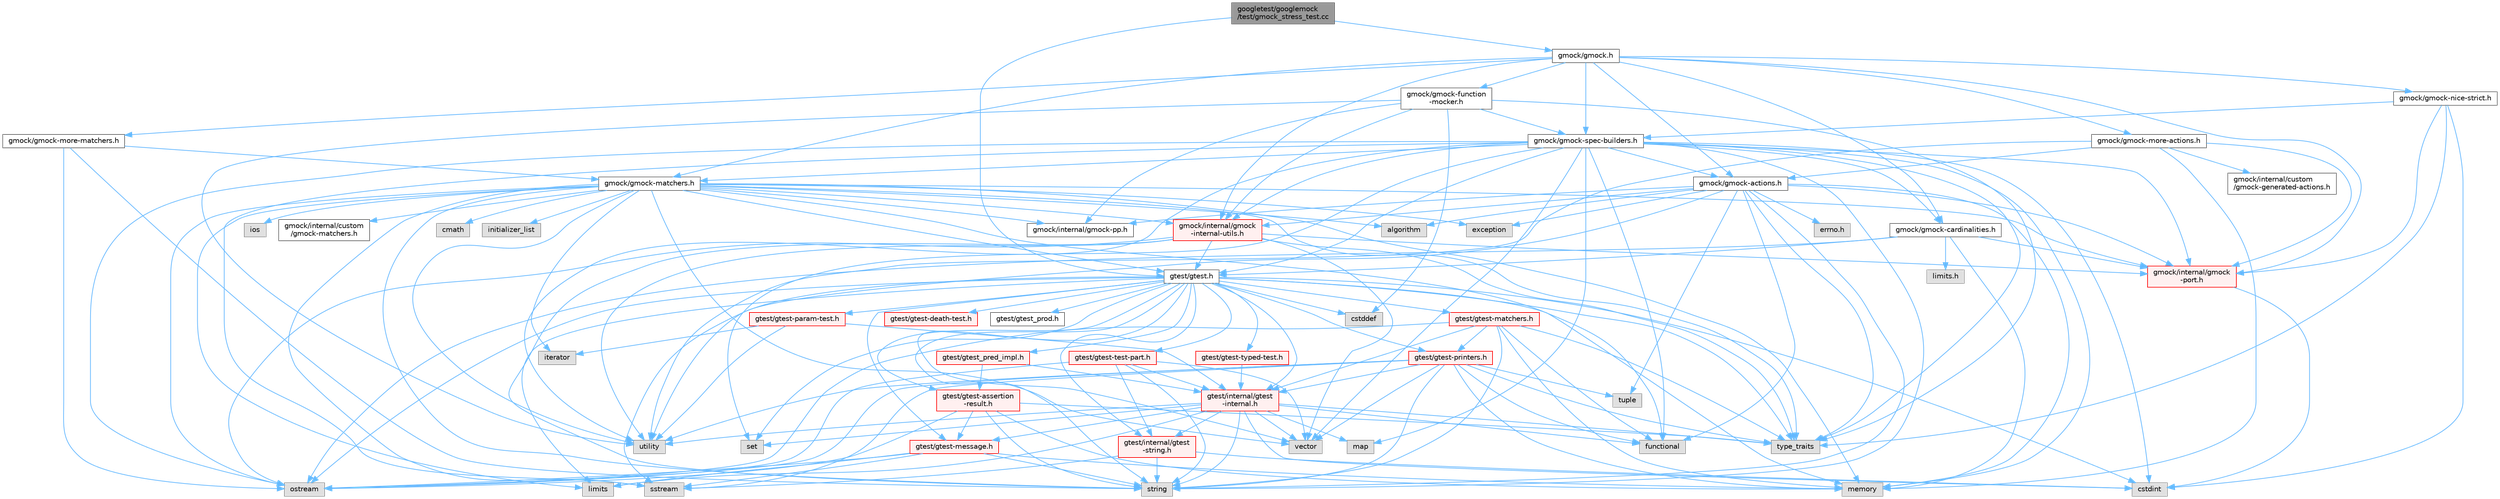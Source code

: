 digraph "googletest/googlemock/test/gmock_stress_test.cc"
{
 // LATEX_PDF_SIZE
  bgcolor="transparent";
  edge [fontname=Helvetica,fontsize=10,labelfontname=Helvetica,labelfontsize=10];
  node [fontname=Helvetica,fontsize=10,shape=box,height=0.2,width=0.4];
  Node1 [id="Node000001",label="googletest/googlemock\l/test/gmock_stress_test.cc",height=0.2,width=0.4,color="gray40", fillcolor="grey60", style="filled", fontcolor="black",tooltip=" "];
  Node1 -> Node2 [id="edge1_Node000001_Node000002",color="steelblue1",style="solid",tooltip=" "];
  Node2 [id="Node000002",label="gmock/gmock.h",height=0.2,width=0.4,color="grey40", fillcolor="white", style="filled",URL="$gmock_8h.html",tooltip=" "];
  Node2 -> Node3 [id="edge2_Node000002_Node000003",color="steelblue1",style="solid",tooltip=" "];
  Node3 [id="Node000003",label="gmock/gmock-actions.h",height=0.2,width=0.4,color="grey40", fillcolor="white", style="filled",URL="$gmock-actions_8h.html",tooltip=" "];
  Node3 -> Node4 [id="edge3_Node000003_Node000004",color="steelblue1",style="solid",tooltip=" "];
  Node4 [id="Node000004",label="errno.h",height=0.2,width=0.4,color="grey60", fillcolor="#E0E0E0", style="filled",tooltip=" "];
  Node3 -> Node5 [id="edge4_Node000003_Node000005",color="steelblue1",style="solid",tooltip=" "];
  Node5 [id="Node000005",label="algorithm",height=0.2,width=0.4,color="grey60", fillcolor="#E0E0E0", style="filled",tooltip=" "];
  Node3 -> Node6 [id="edge5_Node000003_Node000006",color="steelblue1",style="solid",tooltip=" "];
  Node6 [id="Node000006",label="exception",height=0.2,width=0.4,color="grey60", fillcolor="#E0E0E0", style="filled",tooltip=" "];
  Node3 -> Node7 [id="edge6_Node000003_Node000007",color="steelblue1",style="solid",tooltip=" "];
  Node7 [id="Node000007",label="functional",height=0.2,width=0.4,color="grey60", fillcolor="#E0E0E0", style="filled",tooltip=" "];
  Node3 -> Node8 [id="edge7_Node000003_Node000008",color="steelblue1",style="solid",tooltip=" "];
  Node8 [id="Node000008",label="memory",height=0.2,width=0.4,color="grey60", fillcolor="#E0E0E0", style="filled",tooltip=" "];
  Node3 -> Node9 [id="edge8_Node000003_Node000009",color="steelblue1",style="solid",tooltip=" "];
  Node9 [id="Node000009",label="string",height=0.2,width=0.4,color="grey60", fillcolor="#E0E0E0", style="filled",tooltip=" "];
  Node3 -> Node10 [id="edge9_Node000003_Node000010",color="steelblue1",style="solid",tooltip=" "];
  Node10 [id="Node000010",label="tuple",height=0.2,width=0.4,color="grey60", fillcolor="#E0E0E0", style="filled",tooltip=" "];
  Node3 -> Node11 [id="edge10_Node000003_Node000011",color="steelblue1",style="solid",tooltip=" "];
  Node11 [id="Node000011",label="type_traits",height=0.2,width=0.4,color="grey60", fillcolor="#E0E0E0", style="filled",tooltip=" "];
  Node3 -> Node12 [id="edge11_Node000003_Node000012",color="steelblue1",style="solid",tooltip=" "];
  Node12 [id="Node000012",label="utility",height=0.2,width=0.4,color="grey60", fillcolor="#E0E0E0", style="filled",tooltip=" "];
  Node3 -> Node13 [id="edge12_Node000003_Node000013",color="steelblue1",style="solid",tooltip=" "];
  Node13 [id="Node000013",label="gmock/internal/gmock\l-internal-utils.h",height=0.2,width=0.4,color="red", fillcolor="#FFF0F0", style="filled",URL="$gmock-internal-utils_8h.html",tooltip=" "];
  Node13 -> Node15 [id="edge13_Node000013_Node000015",color="steelblue1",style="solid",tooltip=" "];
  Node15 [id="Node000015",label="ostream",height=0.2,width=0.4,color="grey60", fillcolor="#E0E0E0", style="filled",tooltip=" "];
  Node13 -> Node9 [id="edge14_Node000013_Node000009",color="steelblue1",style="solid",tooltip=" "];
  Node13 -> Node11 [id="edge15_Node000013_Node000011",color="steelblue1",style="solid",tooltip=" "];
  Node13 -> Node12 [id="edge16_Node000013_Node000012",color="steelblue1",style="solid",tooltip=" "];
  Node13 -> Node16 [id="edge17_Node000013_Node000016",color="steelblue1",style="solid",tooltip=" "];
  Node16 [id="Node000016",label="vector",height=0.2,width=0.4,color="grey60", fillcolor="#E0E0E0", style="filled",tooltip=" "];
  Node13 -> Node17 [id="edge18_Node000013_Node000017",color="steelblue1",style="solid",tooltip=" "];
  Node17 [id="Node000017",label="gmock/internal/gmock\l-port.h",height=0.2,width=0.4,color="red", fillcolor="#FFF0F0", style="filled",URL="$gmock-port_8h.html",tooltip=" "];
  Node17 -> Node20 [id="edge19_Node000017_Node000020",color="steelblue1",style="solid",tooltip=" "];
  Node20 [id="Node000020",label="cstdint",height=0.2,width=0.4,color="grey60", fillcolor="#E0E0E0", style="filled",tooltip=" "];
  Node13 -> Node48 [id="edge20_Node000013_Node000048",color="steelblue1",style="solid",tooltip=" "];
  Node48 [id="Node000048",label="gtest/gtest.h",height=0.2,width=0.4,color="grey40", fillcolor="white", style="filled",URL="$gtest_8h.html",tooltip=" "];
  Node48 -> Node29 [id="edge21_Node000048_Node000029",color="steelblue1",style="solid",tooltip=" "];
  Node29 [id="Node000029",label="cstddef",height=0.2,width=0.4,color="grey60", fillcolor="#E0E0E0", style="filled",tooltip=" "];
  Node48 -> Node20 [id="edge22_Node000048_Node000020",color="steelblue1",style="solid",tooltip=" "];
  Node48 -> Node33 [id="edge23_Node000048_Node000033",color="steelblue1",style="solid",tooltip=" "];
  Node33 [id="Node000033",label="limits",height=0.2,width=0.4,color="grey60", fillcolor="#E0E0E0", style="filled",tooltip=" "];
  Node48 -> Node8 [id="edge24_Node000048_Node000008",color="steelblue1",style="solid",tooltip=" "];
  Node48 -> Node15 [id="edge25_Node000048_Node000015",color="steelblue1",style="solid",tooltip=" "];
  Node48 -> Node32 [id="edge26_Node000048_Node000032",color="steelblue1",style="solid",tooltip=" "];
  Node32 [id="Node000032",label="set",height=0.2,width=0.4,color="grey60", fillcolor="#E0E0E0", style="filled",tooltip=" "];
  Node48 -> Node49 [id="edge27_Node000048_Node000049",color="steelblue1",style="solid",tooltip=" "];
  Node49 [id="Node000049",label="sstream",height=0.2,width=0.4,color="grey60", fillcolor="#E0E0E0", style="filled",tooltip=" "];
  Node48 -> Node9 [id="edge28_Node000048_Node000009",color="steelblue1",style="solid",tooltip=" "];
  Node48 -> Node11 [id="edge29_Node000048_Node000011",color="steelblue1",style="solid",tooltip=" "];
  Node48 -> Node16 [id="edge30_Node000048_Node000016",color="steelblue1",style="solid",tooltip=" "];
  Node48 -> Node50 [id="edge31_Node000048_Node000050",color="steelblue1",style="solid",tooltip=" "];
  Node50 [id="Node000050",label="gtest/gtest-assertion\l-result.h",height=0.2,width=0.4,color="red", fillcolor="#FFF0F0", style="filled",URL="$gtest-assertion-result_8h.html",tooltip=" "];
  Node50 -> Node8 [id="edge32_Node000050_Node000008",color="steelblue1",style="solid",tooltip=" "];
  Node50 -> Node15 [id="edge33_Node000050_Node000015",color="steelblue1",style="solid",tooltip=" "];
  Node50 -> Node9 [id="edge34_Node000050_Node000009",color="steelblue1",style="solid",tooltip=" "];
  Node50 -> Node11 [id="edge35_Node000050_Node000011",color="steelblue1",style="solid",tooltip=" "];
  Node50 -> Node51 [id="edge36_Node000050_Node000051",color="steelblue1",style="solid",tooltip=" "];
  Node51 [id="Node000051",label="gtest/gtest-message.h",height=0.2,width=0.4,color="red", fillcolor="#FFF0F0", style="filled",URL="$gtest-message_8h.html",tooltip=" "];
  Node51 -> Node33 [id="edge37_Node000051_Node000033",color="steelblue1",style="solid",tooltip=" "];
  Node51 -> Node8 [id="edge38_Node000051_Node000008",color="steelblue1",style="solid",tooltip=" "];
  Node51 -> Node15 [id="edge39_Node000051_Node000015",color="steelblue1",style="solid",tooltip=" "];
  Node51 -> Node49 [id="edge40_Node000051_Node000049",color="steelblue1",style="solid",tooltip=" "];
  Node51 -> Node9 [id="edge41_Node000051_Node000009",color="steelblue1",style="solid",tooltip=" "];
  Node48 -> Node52 [id="edge42_Node000048_Node000052",color="steelblue1",style="solid",tooltip=" "];
  Node52 [id="Node000052",label="gtest/gtest-death-test.h",height=0.2,width=0.4,color="red", fillcolor="#FFF0F0", style="filled",URL="$gtest-death-test_8h.html",tooltip=" "];
  Node48 -> Node54 [id="edge43_Node000048_Node000054",color="steelblue1",style="solid",tooltip=" "];
  Node54 [id="Node000054",label="gtest/gtest-matchers.h",height=0.2,width=0.4,color="red", fillcolor="#FFF0F0", style="filled",URL="$gtest-matchers_8h.html",tooltip=" "];
  Node54 -> Node7 [id="edge44_Node000054_Node000007",color="steelblue1",style="solid",tooltip=" "];
  Node54 -> Node8 [id="edge45_Node000054_Node000008",color="steelblue1",style="solid",tooltip=" "];
  Node54 -> Node15 [id="edge46_Node000054_Node000015",color="steelblue1",style="solid",tooltip=" "];
  Node54 -> Node9 [id="edge47_Node000054_Node000009",color="steelblue1",style="solid",tooltip=" "];
  Node54 -> Node11 [id="edge48_Node000054_Node000011",color="steelblue1",style="solid",tooltip=" "];
  Node54 -> Node56 [id="edge49_Node000054_Node000056",color="steelblue1",style="solid",tooltip=" "];
  Node56 [id="Node000056",label="gtest/gtest-printers.h",height=0.2,width=0.4,color="red", fillcolor="#FFF0F0", style="filled",URL="$gtest-printers_8h.html",tooltip=" "];
  Node56 -> Node7 [id="edge50_Node000056_Node000007",color="steelblue1",style="solid",tooltip=" "];
  Node56 -> Node8 [id="edge51_Node000056_Node000008",color="steelblue1",style="solid",tooltip=" "];
  Node56 -> Node15 [id="edge52_Node000056_Node000015",color="steelblue1",style="solid",tooltip=" "];
  Node56 -> Node49 [id="edge53_Node000056_Node000049",color="steelblue1",style="solid",tooltip=" "];
  Node56 -> Node9 [id="edge54_Node000056_Node000009",color="steelblue1",style="solid",tooltip=" "];
  Node56 -> Node10 [id="edge55_Node000056_Node000010",color="steelblue1",style="solid",tooltip=" "];
  Node56 -> Node11 [id="edge56_Node000056_Node000011",color="steelblue1",style="solid",tooltip=" "];
  Node56 -> Node12 [id="edge57_Node000056_Node000012",color="steelblue1",style="solid",tooltip=" "];
  Node56 -> Node16 [id="edge58_Node000056_Node000016",color="steelblue1",style="solid",tooltip=" "];
  Node56 -> Node57 [id="edge59_Node000056_Node000057",color="steelblue1",style="solid",tooltip=" "];
  Node57 [id="Node000057",label="gtest/internal/gtest\l-internal.h",height=0.2,width=0.4,color="red", fillcolor="#FFF0F0", style="filled",URL="$gtest-internal_8h.html",tooltip=" "];
  Node57 -> Node20 [id="edge60_Node000057_Node000020",color="steelblue1",style="solid",tooltip=" "];
  Node57 -> Node7 [id="edge61_Node000057_Node000007",color="steelblue1",style="solid",tooltip=" "];
  Node57 -> Node33 [id="edge62_Node000057_Node000033",color="steelblue1",style="solid",tooltip=" "];
  Node57 -> Node59 [id="edge63_Node000057_Node000059",color="steelblue1",style="solid",tooltip=" "];
  Node59 [id="Node000059",label="map",height=0.2,width=0.4,color="grey60", fillcolor="#E0E0E0", style="filled",tooltip=" "];
  Node57 -> Node32 [id="edge64_Node000057_Node000032",color="steelblue1",style="solid",tooltip=" "];
  Node57 -> Node9 [id="edge65_Node000057_Node000009",color="steelblue1",style="solid",tooltip=" "];
  Node57 -> Node11 [id="edge66_Node000057_Node000011",color="steelblue1",style="solid",tooltip=" "];
  Node57 -> Node12 [id="edge67_Node000057_Node000012",color="steelblue1",style="solid",tooltip=" "];
  Node57 -> Node16 [id="edge68_Node000057_Node000016",color="steelblue1",style="solid",tooltip=" "];
  Node57 -> Node51 [id="edge69_Node000057_Node000051",color="steelblue1",style="solid",tooltip=" "];
  Node57 -> Node61 [id="edge70_Node000057_Node000061",color="steelblue1",style="solid",tooltip=" "];
  Node61 [id="Node000061",label="gtest/internal/gtest\l-string.h",height=0.2,width=0.4,color="red", fillcolor="#FFF0F0", style="filled",URL="$gtest-string_8h.html",tooltip=" "];
  Node61 -> Node20 [id="edge71_Node000061_Node000020",color="steelblue1",style="solid",tooltip=" "];
  Node61 -> Node49 [id="edge72_Node000061_Node000049",color="steelblue1",style="solid",tooltip=" "];
  Node61 -> Node9 [id="edge73_Node000061_Node000009",color="steelblue1",style="solid",tooltip=" "];
  Node54 -> Node57 [id="edge74_Node000054_Node000057",color="steelblue1",style="solid",tooltip=" "];
  Node48 -> Node51 [id="edge75_Node000048_Node000051",color="steelblue1",style="solid",tooltip=" "];
  Node48 -> Node64 [id="edge76_Node000048_Node000064",color="steelblue1",style="solid",tooltip=" "];
  Node64 [id="Node000064",label="gtest/gtest-param-test.h",height=0.2,width=0.4,color="red", fillcolor="#FFF0F0", style="filled",URL="$gtest-param-test_8h.html",tooltip=" "];
  Node64 -> Node34 [id="edge77_Node000064_Node000034",color="steelblue1",style="solid",tooltip=" "];
  Node34 [id="Node000034",label="iterator",height=0.2,width=0.4,color="grey60", fillcolor="#E0E0E0", style="filled",tooltip=" "];
  Node64 -> Node12 [id="edge78_Node000064_Node000012",color="steelblue1",style="solid",tooltip=" "];
  Node64 -> Node57 [id="edge79_Node000064_Node000057",color="steelblue1",style="solid",tooltip=" "];
  Node48 -> Node56 [id="edge80_Node000048_Node000056",color="steelblue1",style="solid",tooltip=" "];
  Node48 -> Node68 [id="edge81_Node000048_Node000068",color="steelblue1",style="solid",tooltip=" "];
  Node68 [id="Node000068",label="gtest/gtest-test-part.h",height=0.2,width=0.4,color="red", fillcolor="#FFF0F0", style="filled",URL="$gtest-test-part_8h.html",tooltip=" "];
  Node68 -> Node15 [id="edge82_Node000068_Node000015",color="steelblue1",style="solid",tooltip=" "];
  Node68 -> Node9 [id="edge83_Node000068_Node000009",color="steelblue1",style="solid",tooltip=" "];
  Node68 -> Node16 [id="edge84_Node000068_Node000016",color="steelblue1",style="solid",tooltip=" "];
  Node68 -> Node57 [id="edge85_Node000068_Node000057",color="steelblue1",style="solid",tooltip=" "];
  Node68 -> Node61 [id="edge86_Node000068_Node000061",color="steelblue1",style="solid",tooltip=" "];
  Node48 -> Node70 [id="edge87_Node000048_Node000070",color="steelblue1",style="solid",tooltip=" "];
  Node70 [id="Node000070",label="gtest/gtest-typed-test.h",height=0.2,width=0.4,color="red", fillcolor="#FFF0F0", style="filled",URL="$gtest-typed-test_8h.html",tooltip=" "];
  Node70 -> Node57 [id="edge88_Node000070_Node000057",color="steelblue1",style="solid",tooltip=" "];
  Node48 -> Node71 [id="edge89_Node000048_Node000071",color="steelblue1",style="solid",tooltip=" "];
  Node71 [id="Node000071",label="gtest/gtest_pred_impl.h",height=0.2,width=0.4,color="red", fillcolor="#FFF0F0", style="filled",URL="$gtest__pred__impl_8h.html",tooltip=" "];
  Node71 -> Node50 [id="edge90_Node000071_Node000050",color="steelblue1",style="solid",tooltip=" "];
  Node71 -> Node57 [id="edge91_Node000071_Node000057",color="steelblue1",style="solid",tooltip=" "];
  Node48 -> Node72 [id="edge92_Node000048_Node000072",color="steelblue1",style="solid",tooltip=" "];
  Node72 [id="Node000072",label="gtest/gtest_prod.h",height=0.2,width=0.4,color="grey40", fillcolor="white", style="filled",URL="$gtest__prod_8h.html",tooltip=" "];
  Node48 -> Node57 [id="edge93_Node000048_Node000057",color="steelblue1",style="solid",tooltip=" "];
  Node48 -> Node61 [id="edge94_Node000048_Node000061",color="steelblue1",style="solid",tooltip=" "];
  Node3 -> Node17 [id="edge95_Node000003_Node000017",color="steelblue1",style="solid",tooltip=" "];
  Node3 -> Node73 [id="edge96_Node000003_Node000073",color="steelblue1",style="solid",tooltip=" "];
  Node73 [id="Node000073",label="gmock/internal/gmock-pp.h",height=0.2,width=0.4,color="grey40", fillcolor="white", style="filled",URL="$gmock-pp_8h.html",tooltip=" "];
  Node2 -> Node74 [id="edge97_Node000002_Node000074",color="steelblue1",style="solid",tooltip=" "];
  Node74 [id="Node000074",label="gmock/gmock-cardinalities.h",height=0.2,width=0.4,color="grey40", fillcolor="white", style="filled",URL="$gmock-cardinalities_8h.html",tooltip=" "];
  Node74 -> Node75 [id="edge98_Node000074_Node000075",color="steelblue1",style="solid",tooltip=" "];
  Node75 [id="Node000075",label="limits.h",height=0.2,width=0.4,color="grey60", fillcolor="#E0E0E0", style="filled",tooltip=" "];
  Node74 -> Node8 [id="edge99_Node000074_Node000008",color="steelblue1",style="solid",tooltip=" "];
  Node74 -> Node15 [id="edge100_Node000074_Node000015",color="steelblue1",style="solid",tooltip=" "];
  Node74 -> Node17 [id="edge101_Node000074_Node000017",color="steelblue1",style="solid",tooltip=" "];
  Node74 -> Node48 [id="edge102_Node000074_Node000048",color="steelblue1",style="solid",tooltip=" "];
  Node2 -> Node76 [id="edge103_Node000002_Node000076",color="steelblue1",style="solid",tooltip=" "];
  Node76 [id="Node000076",label="gmock/gmock-function\l-mocker.h",height=0.2,width=0.4,color="grey40", fillcolor="white", style="filled",URL="$gmock-function-mocker_8h.html",tooltip=" "];
  Node76 -> Node29 [id="edge104_Node000076_Node000029",color="steelblue1",style="solid",tooltip=" "];
  Node76 -> Node11 [id="edge105_Node000076_Node000011",color="steelblue1",style="solid",tooltip=" "];
  Node76 -> Node12 [id="edge106_Node000076_Node000012",color="steelblue1",style="solid",tooltip=" "];
  Node76 -> Node77 [id="edge107_Node000076_Node000077",color="steelblue1",style="solid",tooltip=" "];
  Node77 [id="Node000077",label="gmock/gmock-spec-builders.h",height=0.2,width=0.4,color="grey40", fillcolor="white", style="filled",URL="$gmock-spec-builders_8h.html",tooltip=" "];
  Node77 -> Node20 [id="edge108_Node000077_Node000020",color="steelblue1",style="solid",tooltip=" "];
  Node77 -> Node7 [id="edge109_Node000077_Node000007",color="steelblue1",style="solid",tooltip=" "];
  Node77 -> Node59 [id="edge110_Node000077_Node000059",color="steelblue1",style="solid",tooltip=" "];
  Node77 -> Node8 [id="edge111_Node000077_Node000008",color="steelblue1",style="solid",tooltip=" "];
  Node77 -> Node15 [id="edge112_Node000077_Node000015",color="steelblue1",style="solid",tooltip=" "];
  Node77 -> Node32 [id="edge113_Node000077_Node000032",color="steelblue1",style="solid",tooltip=" "];
  Node77 -> Node49 [id="edge114_Node000077_Node000049",color="steelblue1",style="solid",tooltip=" "];
  Node77 -> Node9 [id="edge115_Node000077_Node000009",color="steelblue1",style="solid",tooltip=" "];
  Node77 -> Node11 [id="edge116_Node000077_Node000011",color="steelblue1",style="solid",tooltip=" "];
  Node77 -> Node12 [id="edge117_Node000077_Node000012",color="steelblue1",style="solid",tooltip=" "];
  Node77 -> Node16 [id="edge118_Node000077_Node000016",color="steelblue1",style="solid",tooltip=" "];
  Node77 -> Node3 [id="edge119_Node000077_Node000003",color="steelblue1",style="solid",tooltip=" "];
  Node77 -> Node74 [id="edge120_Node000077_Node000074",color="steelblue1",style="solid",tooltip=" "];
  Node77 -> Node78 [id="edge121_Node000077_Node000078",color="steelblue1",style="solid",tooltip=" "];
  Node78 [id="Node000078",label="gmock/gmock-matchers.h",height=0.2,width=0.4,color="grey40", fillcolor="white", style="filled",URL="$gmock-matchers_8h.html",tooltip=" "];
  Node78 -> Node5 [id="edge122_Node000078_Node000005",color="steelblue1",style="solid",tooltip=" "];
  Node78 -> Node79 [id="edge123_Node000078_Node000079",color="steelblue1",style="solid",tooltip=" "];
  Node79 [id="Node000079",label="cmath",height=0.2,width=0.4,color="grey60", fillcolor="#E0E0E0", style="filled",tooltip=" "];
  Node78 -> Node6 [id="edge124_Node000078_Node000006",color="steelblue1",style="solid",tooltip=" "];
  Node78 -> Node7 [id="edge125_Node000078_Node000007",color="steelblue1",style="solid",tooltip=" "];
  Node78 -> Node80 [id="edge126_Node000078_Node000080",color="steelblue1",style="solid",tooltip=" "];
  Node80 [id="Node000080",label="initializer_list",height=0.2,width=0.4,color="grey60", fillcolor="#E0E0E0", style="filled",tooltip=" "];
  Node78 -> Node81 [id="edge127_Node000078_Node000081",color="steelblue1",style="solid",tooltip=" "];
  Node81 [id="Node000081",label="ios",height=0.2,width=0.4,color="grey60", fillcolor="#E0E0E0", style="filled",tooltip=" "];
  Node78 -> Node34 [id="edge128_Node000078_Node000034",color="steelblue1",style="solid",tooltip=" "];
  Node78 -> Node33 [id="edge129_Node000078_Node000033",color="steelblue1",style="solid",tooltip=" "];
  Node78 -> Node8 [id="edge130_Node000078_Node000008",color="steelblue1",style="solid",tooltip=" "];
  Node78 -> Node15 [id="edge131_Node000078_Node000015",color="steelblue1",style="solid",tooltip=" "];
  Node78 -> Node49 [id="edge132_Node000078_Node000049",color="steelblue1",style="solid",tooltip=" "];
  Node78 -> Node9 [id="edge133_Node000078_Node000009",color="steelblue1",style="solid",tooltip=" "];
  Node78 -> Node11 [id="edge134_Node000078_Node000011",color="steelblue1",style="solid",tooltip=" "];
  Node78 -> Node12 [id="edge135_Node000078_Node000012",color="steelblue1",style="solid",tooltip=" "];
  Node78 -> Node16 [id="edge136_Node000078_Node000016",color="steelblue1",style="solid",tooltip=" "];
  Node78 -> Node13 [id="edge137_Node000078_Node000013",color="steelblue1",style="solid",tooltip=" "];
  Node78 -> Node17 [id="edge138_Node000078_Node000017",color="steelblue1",style="solid",tooltip=" "];
  Node78 -> Node73 [id="edge139_Node000078_Node000073",color="steelblue1",style="solid",tooltip=" "];
  Node78 -> Node48 [id="edge140_Node000078_Node000048",color="steelblue1",style="solid",tooltip=" "];
  Node78 -> Node82 [id="edge141_Node000078_Node000082",color="steelblue1",style="solid",tooltip=" "];
  Node82 [id="Node000082",label="gmock/internal/custom\l/gmock-matchers.h",height=0.2,width=0.4,color="grey40", fillcolor="white", style="filled",URL="$internal_2custom_2gmock-matchers_8h.html",tooltip=" "];
  Node77 -> Node13 [id="edge142_Node000077_Node000013",color="steelblue1",style="solid",tooltip=" "];
  Node77 -> Node17 [id="edge143_Node000077_Node000017",color="steelblue1",style="solid",tooltip=" "];
  Node77 -> Node48 [id="edge144_Node000077_Node000048",color="steelblue1",style="solid",tooltip=" "];
  Node76 -> Node13 [id="edge145_Node000076_Node000013",color="steelblue1",style="solid",tooltip=" "];
  Node76 -> Node73 [id="edge146_Node000076_Node000073",color="steelblue1",style="solid",tooltip=" "];
  Node2 -> Node78 [id="edge147_Node000002_Node000078",color="steelblue1",style="solid",tooltip=" "];
  Node2 -> Node83 [id="edge148_Node000002_Node000083",color="steelblue1",style="solid",tooltip=" "];
  Node83 [id="Node000083",label="gmock/gmock-more-actions.h",height=0.2,width=0.4,color="grey40", fillcolor="white", style="filled",URL="$gmock-more-actions_8h.html",tooltip=" "];
  Node83 -> Node8 [id="edge149_Node000083_Node000008",color="steelblue1",style="solid",tooltip=" "];
  Node83 -> Node12 [id="edge150_Node000083_Node000012",color="steelblue1",style="solid",tooltip=" "];
  Node83 -> Node3 [id="edge151_Node000083_Node000003",color="steelblue1",style="solid",tooltip=" "];
  Node83 -> Node17 [id="edge152_Node000083_Node000017",color="steelblue1",style="solid",tooltip=" "];
  Node83 -> Node84 [id="edge153_Node000083_Node000084",color="steelblue1",style="solid",tooltip=" "];
  Node84 [id="Node000084",label="gmock/internal/custom\l/gmock-generated-actions.h",height=0.2,width=0.4,color="grey40", fillcolor="white", style="filled",URL="$gmock-generated-actions_8h.html",tooltip=" "];
  Node2 -> Node85 [id="edge154_Node000002_Node000085",color="steelblue1",style="solid",tooltip=" "];
  Node85 [id="Node000085",label="gmock/gmock-more-matchers.h",height=0.2,width=0.4,color="grey40", fillcolor="white", style="filled",URL="$gmock-more-matchers_8h.html",tooltip=" "];
  Node85 -> Node15 [id="edge155_Node000085_Node000015",color="steelblue1",style="solid",tooltip=" "];
  Node85 -> Node9 [id="edge156_Node000085_Node000009",color="steelblue1",style="solid",tooltip=" "];
  Node85 -> Node78 [id="edge157_Node000085_Node000078",color="steelblue1",style="solid",tooltip=" "];
  Node2 -> Node86 [id="edge158_Node000002_Node000086",color="steelblue1",style="solid",tooltip=" "];
  Node86 [id="Node000086",label="gmock/gmock-nice-strict.h",height=0.2,width=0.4,color="grey40", fillcolor="white", style="filled",URL="$gmock-nice-strict_8h.html",tooltip=" "];
  Node86 -> Node20 [id="edge159_Node000086_Node000020",color="steelblue1",style="solid",tooltip=" "];
  Node86 -> Node11 [id="edge160_Node000086_Node000011",color="steelblue1",style="solid",tooltip=" "];
  Node86 -> Node77 [id="edge161_Node000086_Node000077",color="steelblue1",style="solid",tooltip=" "];
  Node86 -> Node17 [id="edge162_Node000086_Node000017",color="steelblue1",style="solid",tooltip=" "];
  Node2 -> Node77 [id="edge163_Node000002_Node000077",color="steelblue1",style="solid",tooltip=" "];
  Node2 -> Node13 [id="edge164_Node000002_Node000013",color="steelblue1",style="solid",tooltip=" "];
  Node2 -> Node17 [id="edge165_Node000002_Node000017",color="steelblue1",style="solid",tooltip=" "];
  Node1 -> Node48 [id="edge166_Node000001_Node000048",color="steelblue1",style="solid",tooltip=" "];
}
